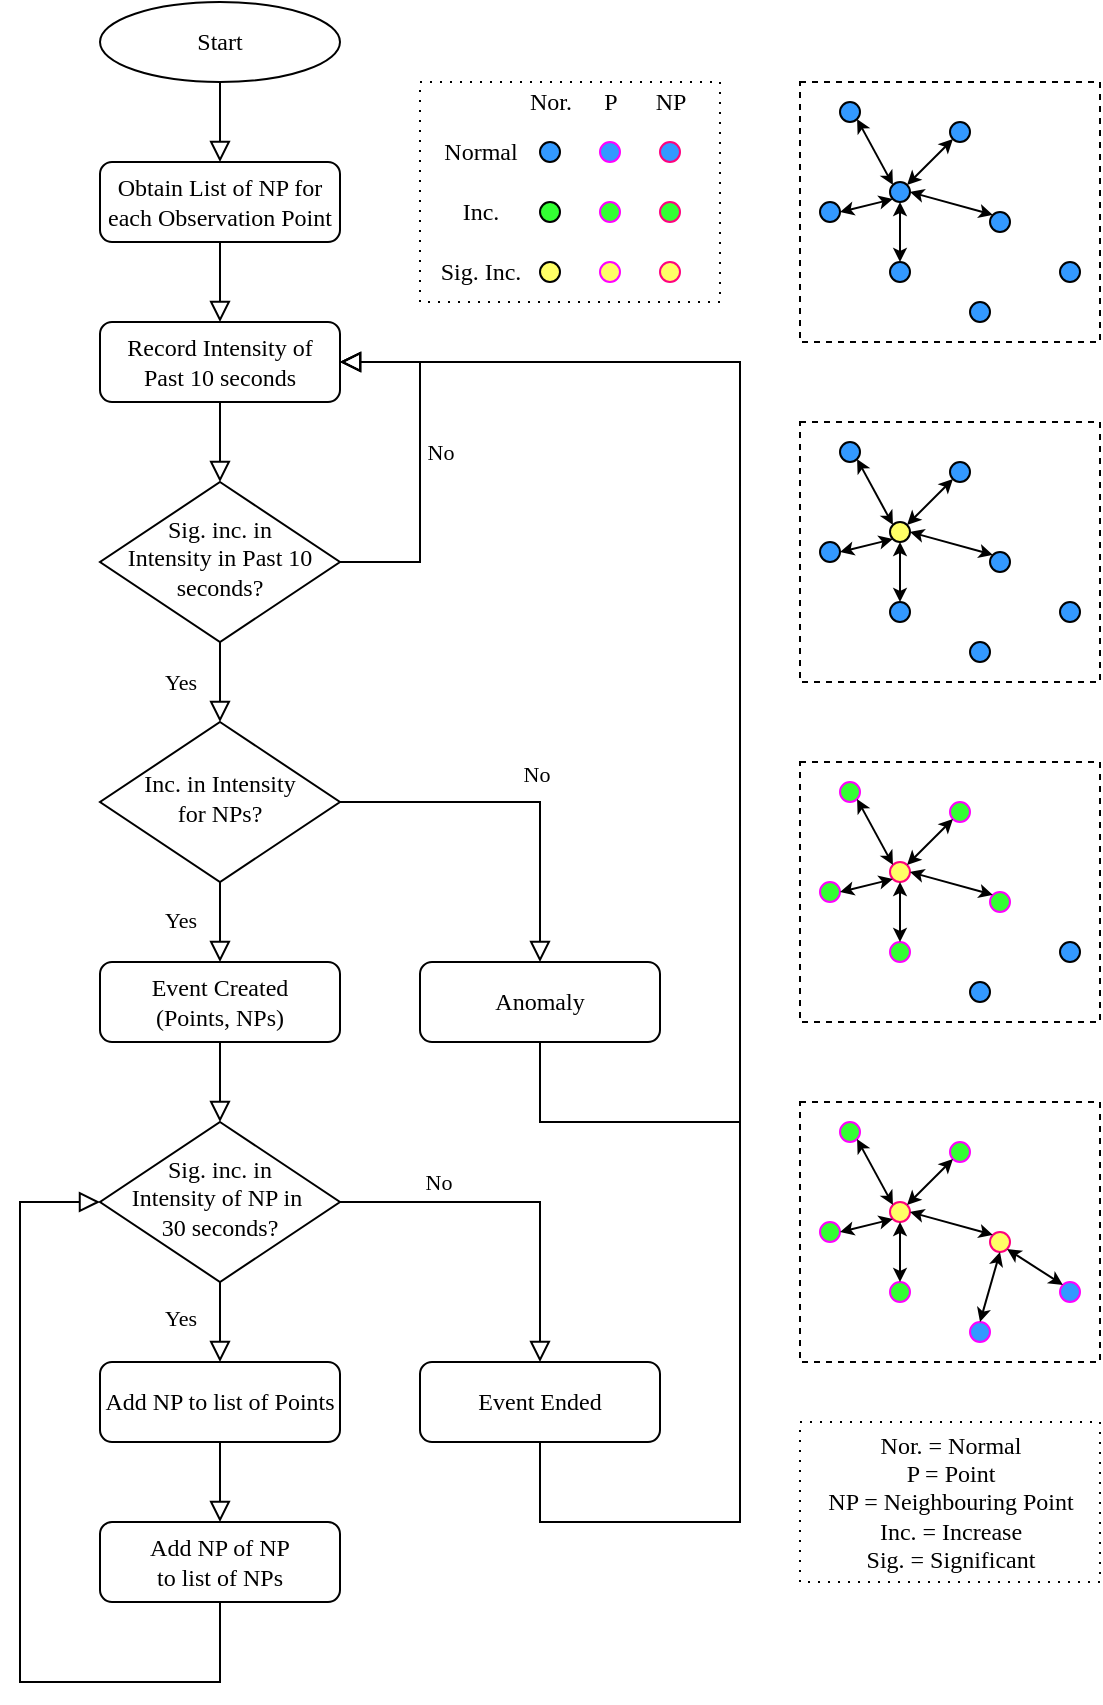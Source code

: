 <mxfile version="24.7.17">
  <diagram id="C5RBs43oDa-KdzZeNtuy" name="Page-1">
    <mxGraphModel dx="1528" dy="989" grid="1" gridSize="10" guides="1" tooltips="1" connect="1" arrows="1" fold="1" page="1" pageScale="1" pageWidth="827" pageHeight="1169" math="0" shadow="0">
      <root>
        <mxCell id="WIyWlLk6GJQsqaUBKTNV-0" />
        <mxCell id="WIyWlLk6GJQsqaUBKTNV-1" parent="WIyWlLk6GJQsqaUBKTNV-0" />
        <mxCell id="WIyWlLk6GJQsqaUBKTNV-2" value="" style="rounded=0;html=1;jettySize=auto;orthogonalLoop=1;fontSize=11;endArrow=block;endFill=0;endSize=8;strokeWidth=1;shadow=0;labelBackgroundColor=none;edgeStyle=orthogonalEdgeStyle;fontFamily=STIX;entryX=0.5;entryY=0;entryDx=0;entryDy=0;" parent="WIyWlLk6GJQsqaUBKTNV-1" source="WIyWlLk6GJQsqaUBKTNV-3" target="5LAxU9HoS0U59rmS7WPM-4" edge="1">
          <mxGeometry relative="1" as="geometry" />
        </mxCell>
        <mxCell id="WIyWlLk6GJQsqaUBKTNV-3" value="Obtain List of NP for each Observation Point" style="rounded=1;whiteSpace=wrap;html=1;fontSize=12;glass=0;strokeWidth=1;shadow=0;fontFamily=STIX;" parent="WIyWlLk6GJQsqaUBKTNV-1" vertex="1">
          <mxGeometry x="80" y="120" width="120" height="40" as="geometry" />
        </mxCell>
        <mxCell id="5LAxU9HoS0U59rmS7WPM-3" style="edgeStyle=orthogonalEdgeStyle;rounded=0;orthogonalLoop=1;jettySize=auto;html=1;exitX=1;exitY=0.5;exitDx=0;exitDy=0;entryX=1;entryY=0.5;entryDx=0;entryDy=0;fontFamily=STIX;endSize=8;endArrow=block;endFill=0;" edge="1" parent="WIyWlLk6GJQsqaUBKTNV-1" source="WIyWlLk6GJQsqaUBKTNV-6" target="5LAxU9HoS0U59rmS7WPM-4">
          <mxGeometry relative="1" as="geometry">
            <mxPoint x="320" y="240" as="targetPoint" />
            <Array as="points">
              <mxPoint x="240" y="320" />
              <mxPoint x="240" y="220" />
            </Array>
          </mxGeometry>
        </mxCell>
        <mxCell id="5LAxU9HoS0U59rmS7WPM-5" value="No" style="edgeLabel;html=1;align=center;verticalAlign=middle;resizable=0;points=[];fontFamily=STIX;" vertex="1" connectable="0" parent="5LAxU9HoS0U59rmS7WPM-3">
          <mxGeometry x="0.057" relative="1" as="geometry">
            <mxPoint x="10" as="offset" />
          </mxGeometry>
        </mxCell>
        <mxCell id="5LAxU9HoS0U59rmS7WPM-8" style="edgeStyle=orthogonalEdgeStyle;rounded=0;orthogonalLoop=1;jettySize=auto;html=1;exitX=0.5;exitY=1;exitDx=0;exitDy=0;entryX=0.5;entryY=0;entryDx=0;entryDy=0;fontFamily=STIX;endArrow=block;endFill=0;endSize=8;" edge="1" parent="WIyWlLk6GJQsqaUBKTNV-1" source="WIyWlLk6GJQsqaUBKTNV-6" target="5LAxU9HoS0U59rmS7WPM-7">
          <mxGeometry relative="1" as="geometry" />
        </mxCell>
        <mxCell id="5LAxU9HoS0U59rmS7WPM-12" value="Yes" style="edgeLabel;html=1;align=center;verticalAlign=middle;resizable=0;points=[];fontFamily=STIX;" vertex="1" connectable="0" parent="5LAxU9HoS0U59rmS7WPM-8">
          <mxGeometry x="0.043" y="2" relative="1" as="geometry">
            <mxPoint x="-22" y="-1" as="offset" />
          </mxGeometry>
        </mxCell>
        <mxCell id="WIyWlLk6GJQsqaUBKTNV-6" value="Sig. inc. in&lt;div&gt;Intensity in Past 10 seconds?&lt;/div&gt;" style="rhombus;whiteSpace=wrap;html=1;shadow=0;fontFamily=STIX;fontSize=12;align=center;strokeWidth=1;spacing=6;spacingTop=-4;" parent="WIyWlLk6GJQsqaUBKTNV-1" vertex="1">
          <mxGeometry x="80" y="280" width="120" height="80" as="geometry" />
        </mxCell>
        <mxCell id="5LAxU9HoS0U59rmS7WPM-2" style="edgeStyle=orthogonalEdgeStyle;rounded=0;orthogonalLoop=1;jettySize=auto;html=1;exitX=0.5;exitY=1;exitDx=0;exitDy=0;entryX=0.5;entryY=0;entryDx=0;entryDy=0;endArrow=block;endFill=0;endSize=8;fontFamily=STIX;" edge="1" parent="WIyWlLk6GJQsqaUBKTNV-1" source="5LAxU9HoS0U59rmS7WPM-1" target="WIyWlLk6GJQsqaUBKTNV-3">
          <mxGeometry relative="1" as="geometry" />
        </mxCell>
        <mxCell id="5LAxU9HoS0U59rmS7WPM-1" value="Start" style="ellipse;whiteSpace=wrap;html=1;fontFamily=STIX;" vertex="1" parent="WIyWlLk6GJQsqaUBKTNV-1">
          <mxGeometry x="80" y="40" width="120" height="40" as="geometry" />
        </mxCell>
        <mxCell id="5LAxU9HoS0U59rmS7WPM-6" style="edgeStyle=orthogonalEdgeStyle;rounded=0;orthogonalLoop=1;jettySize=auto;html=1;exitX=0.5;exitY=1;exitDx=0;exitDy=0;entryX=0.5;entryY=0;entryDx=0;entryDy=0;endArrow=block;endFill=0;endSize=8;fontFamily=STIX;" edge="1" parent="WIyWlLk6GJQsqaUBKTNV-1" source="5LAxU9HoS0U59rmS7WPM-4" target="WIyWlLk6GJQsqaUBKTNV-6">
          <mxGeometry relative="1" as="geometry" />
        </mxCell>
        <mxCell id="5LAxU9HoS0U59rmS7WPM-4" value="Record Intensity of&lt;div&gt;Past 10 seconds&lt;/div&gt;" style="rounded=1;whiteSpace=wrap;html=1;fontSize=12;glass=0;strokeWidth=1;shadow=0;fontFamily=STIX;" vertex="1" parent="WIyWlLk6GJQsqaUBKTNV-1">
          <mxGeometry x="80" y="200" width="120" height="40" as="geometry" />
        </mxCell>
        <mxCell id="5LAxU9HoS0U59rmS7WPM-9" style="edgeStyle=orthogonalEdgeStyle;rounded=0;orthogonalLoop=1;jettySize=auto;html=1;exitX=1;exitY=0.5;exitDx=0;exitDy=0;entryX=0.5;entryY=0;entryDx=0;entryDy=0;fontFamily=STIX;endArrow=block;endFill=0;endSize=8;" edge="1" parent="WIyWlLk6GJQsqaUBKTNV-1" source="5LAxU9HoS0U59rmS7WPM-7" target="5LAxU9HoS0U59rmS7WPM-24">
          <mxGeometry relative="1" as="geometry">
            <mxPoint x="290" y="410" as="targetPoint" />
          </mxGeometry>
        </mxCell>
        <mxCell id="5LAxU9HoS0U59rmS7WPM-14" value="No" style="edgeLabel;html=1;align=center;verticalAlign=middle;resizable=0;points=[];fontFamily=STIX;" vertex="1" connectable="0" parent="5LAxU9HoS0U59rmS7WPM-9">
          <mxGeometry x="-0.108" y="2" relative="1" as="geometry">
            <mxPoint x="17" y="-12" as="offset" />
          </mxGeometry>
        </mxCell>
        <mxCell id="5LAxU9HoS0U59rmS7WPM-10" style="edgeStyle=orthogonalEdgeStyle;rounded=0;orthogonalLoop=1;jettySize=auto;html=1;exitX=0.5;exitY=1;exitDx=0;exitDy=0;entryX=0.5;entryY=0;entryDx=0;entryDy=0;fontFamily=STIX;endArrow=block;endFill=0;endSize=8;" edge="1" parent="WIyWlLk6GJQsqaUBKTNV-1" source="5LAxU9HoS0U59rmS7WPM-7" target="5LAxU9HoS0U59rmS7WPM-11">
          <mxGeometry relative="1" as="geometry">
            <mxPoint x="139.857" y="530" as="targetPoint" />
          </mxGeometry>
        </mxCell>
        <mxCell id="5LAxU9HoS0U59rmS7WPM-13" value="Yes" style="edgeLabel;html=1;align=center;verticalAlign=middle;resizable=0;points=[];fontFamily=STIX;" vertex="1" connectable="0" parent="5LAxU9HoS0U59rmS7WPM-10">
          <mxGeometry x="-0.074" y="-1" relative="1" as="geometry">
            <mxPoint x="-19" as="offset" />
          </mxGeometry>
        </mxCell>
        <mxCell id="5LAxU9HoS0U59rmS7WPM-7" value="Inc. in Intensity&lt;div&gt;for NPs?&lt;/div&gt;" style="rhombus;whiteSpace=wrap;html=1;shadow=0;fontFamily=STIX;fontSize=12;align=center;strokeWidth=1;spacing=6;spacingTop=-4;" vertex="1" parent="WIyWlLk6GJQsqaUBKTNV-1">
          <mxGeometry x="80" y="400" width="120" height="80" as="geometry" />
        </mxCell>
        <mxCell id="5LAxU9HoS0U59rmS7WPM-19" style="edgeStyle=orthogonalEdgeStyle;rounded=0;orthogonalLoop=1;jettySize=auto;html=1;exitX=0.5;exitY=1;exitDx=0;exitDy=0;entryX=0.5;entryY=0;entryDx=0;entryDy=0;fontFamily=STIX;endArrow=block;endFill=0;endSize=8;" edge="1" parent="WIyWlLk6GJQsqaUBKTNV-1" source="5LAxU9HoS0U59rmS7WPM-11" target="5LAxU9HoS0U59rmS7WPM-16">
          <mxGeometry relative="1" as="geometry" />
        </mxCell>
        <mxCell id="5LAxU9HoS0U59rmS7WPM-11" value="Event Created&lt;div&gt;(Points, NPs)&lt;/div&gt;" style="rounded=1;whiteSpace=wrap;html=1;fontSize=12;glass=0;strokeWidth=1;shadow=0;fontFamily=STIX;" vertex="1" parent="WIyWlLk6GJQsqaUBKTNV-1">
          <mxGeometry x="80" y="520" width="120" height="40" as="geometry" />
        </mxCell>
        <mxCell id="5LAxU9HoS0U59rmS7WPM-21" style="edgeStyle=orthogonalEdgeStyle;rounded=0;orthogonalLoop=1;jettySize=auto;html=1;exitX=0.5;exitY=1;exitDx=0;exitDy=0;entryX=0.5;entryY=0;entryDx=0;entryDy=0;fontFamily=STIX;endArrow=block;endFill=0;endSize=8;" edge="1" parent="WIyWlLk6GJQsqaUBKTNV-1" source="5LAxU9HoS0U59rmS7WPM-15" target="5LAxU9HoS0U59rmS7WPM-18">
          <mxGeometry relative="1" as="geometry" />
        </mxCell>
        <mxCell id="5LAxU9HoS0U59rmS7WPM-15" value="Add NP to list of Points" style="rounded=1;whiteSpace=wrap;html=1;fontSize=12;glass=0;strokeWidth=1;shadow=0;fontFamily=STIX;" vertex="1" parent="WIyWlLk6GJQsqaUBKTNV-1">
          <mxGeometry x="80" y="720" width="120" height="40" as="geometry" />
        </mxCell>
        <mxCell id="5LAxU9HoS0U59rmS7WPM-17" style="edgeStyle=orthogonalEdgeStyle;rounded=0;orthogonalLoop=1;jettySize=auto;html=1;exitX=1;exitY=0.5;exitDx=0;exitDy=0;entryX=0.5;entryY=0;entryDx=0;entryDy=0;fontFamily=STIX;endArrow=block;endFill=0;endSize=8;" edge="1" parent="WIyWlLk6GJQsqaUBKTNV-1" source="5LAxU9HoS0U59rmS7WPM-16" target="5LAxU9HoS0U59rmS7WPM-23">
          <mxGeometry relative="1" as="geometry">
            <mxPoint x="280" y="560" as="targetPoint" />
          </mxGeometry>
        </mxCell>
        <mxCell id="5LAxU9HoS0U59rmS7WPM-26" value="No" style="edgeLabel;html=1;align=center;verticalAlign=middle;resizable=0;points=[];fontFamily=STIX;" vertex="1" connectable="0" parent="5LAxU9HoS0U59rmS7WPM-17">
          <mxGeometry x="-0.456" y="-1" relative="1" as="geometry">
            <mxPoint y="-11" as="offset" />
          </mxGeometry>
        </mxCell>
        <mxCell id="5LAxU9HoS0U59rmS7WPM-20" style="edgeStyle=orthogonalEdgeStyle;rounded=0;orthogonalLoop=1;jettySize=auto;html=1;exitX=0.5;exitY=1;exitDx=0;exitDy=0;entryX=0.5;entryY=0;entryDx=0;entryDy=0;fontFamily=STIX;endArrow=block;endFill=0;endSize=8;" edge="1" parent="WIyWlLk6GJQsqaUBKTNV-1" source="5LAxU9HoS0U59rmS7WPM-16" target="5LAxU9HoS0U59rmS7WPM-15">
          <mxGeometry relative="1" as="geometry" />
        </mxCell>
        <mxCell id="5LAxU9HoS0U59rmS7WPM-25" value="Yes" style="edgeLabel;html=1;align=center;verticalAlign=middle;resizable=0;points=[];fontFamily=STIX;" vertex="1" connectable="0" parent="5LAxU9HoS0U59rmS7WPM-20">
          <mxGeometry x="-0.1" y="-1" relative="1" as="geometry">
            <mxPoint x="-19" as="offset" />
          </mxGeometry>
        </mxCell>
        <mxCell id="5LAxU9HoS0U59rmS7WPM-16" value="Sig. inc. in&lt;div&gt;Intensity of NP in&amp;nbsp;&lt;/div&gt;&lt;div&gt;30 seconds?&lt;/div&gt;" style="rhombus;whiteSpace=wrap;html=1;shadow=0;fontFamily=STIX;fontSize=12;align=center;strokeWidth=1;spacing=6;spacingTop=-4;" vertex="1" parent="WIyWlLk6GJQsqaUBKTNV-1">
          <mxGeometry x="80" y="600" width="120" height="80" as="geometry" />
        </mxCell>
        <mxCell id="5LAxU9HoS0U59rmS7WPM-22" style="edgeStyle=orthogonalEdgeStyle;rounded=0;orthogonalLoop=1;jettySize=auto;html=1;exitX=0.5;exitY=1;exitDx=0;exitDy=0;entryX=0;entryY=0.5;entryDx=0;entryDy=0;fontFamily=STIX;endArrow=block;endFill=0;endSize=8;" edge="1" parent="WIyWlLk6GJQsqaUBKTNV-1" source="5LAxU9HoS0U59rmS7WPM-18" target="5LAxU9HoS0U59rmS7WPM-16">
          <mxGeometry relative="1" as="geometry">
            <Array as="points">
              <mxPoint x="140" y="880" />
              <mxPoint x="40" y="880" />
              <mxPoint x="40" y="640" />
            </Array>
          </mxGeometry>
        </mxCell>
        <mxCell id="5LAxU9HoS0U59rmS7WPM-18" value="Add NP of NP&lt;div&gt;to list of NPs&lt;/div&gt;" style="rounded=1;whiteSpace=wrap;html=1;fontSize=12;glass=0;strokeWidth=1;shadow=0;fontFamily=STIX;" vertex="1" parent="WIyWlLk6GJQsqaUBKTNV-1">
          <mxGeometry x="80" y="800" width="120" height="40" as="geometry" />
        </mxCell>
        <mxCell id="5LAxU9HoS0U59rmS7WPM-27" style="edgeStyle=orthogonalEdgeStyle;rounded=0;orthogonalLoop=1;jettySize=auto;html=1;exitX=0.5;exitY=1;exitDx=0;exitDy=0;entryX=1;entryY=0.5;entryDx=0;entryDy=0;fontFamily=STIX;endArrow=block;endFill=0;endSize=8;" edge="1" parent="WIyWlLk6GJQsqaUBKTNV-1" source="5LAxU9HoS0U59rmS7WPM-23" target="5LAxU9HoS0U59rmS7WPM-4">
          <mxGeometry relative="1" as="geometry">
            <Array as="points">
              <mxPoint x="300" y="800" />
              <mxPoint x="400" y="800" />
              <mxPoint x="400" y="220" />
            </Array>
          </mxGeometry>
        </mxCell>
        <mxCell id="5LAxU9HoS0U59rmS7WPM-23" value="Event Ended" style="rounded=1;whiteSpace=wrap;html=1;fontSize=12;glass=0;strokeWidth=1;shadow=0;fontFamily=STIX;" vertex="1" parent="WIyWlLk6GJQsqaUBKTNV-1">
          <mxGeometry x="240" y="720" width="120" height="40" as="geometry" />
        </mxCell>
        <mxCell id="5LAxU9HoS0U59rmS7WPM-28" style="edgeStyle=orthogonalEdgeStyle;rounded=0;orthogonalLoop=1;jettySize=auto;html=1;exitX=0.5;exitY=1;exitDx=0;exitDy=0;entryX=1;entryY=0.5;entryDx=0;entryDy=0;fontFamily=STIX;endArrow=block;endFill=0;endSize=8;" edge="1" parent="WIyWlLk6GJQsqaUBKTNV-1" source="5LAxU9HoS0U59rmS7WPM-24" target="5LAxU9HoS0U59rmS7WPM-4">
          <mxGeometry relative="1" as="geometry">
            <Array as="points">
              <mxPoint x="300" y="600" />
              <mxPoint x="400" y="600" />
              <mxPoint x="400" y="220" />
            </Array>
          </mxGeometry>
        </mxCell>
        <mxCell id="5LAxU9HoS0U59rmS7WPM-24" value="Anomaly" style="rounded=1;whiteSpace=wrap;html=1;fontSize=12;glass=0;strokeWidth=1;shadow=0;fontFamily=STIX;" vertex="1" parent="WIyWlLk6GJQsqaUBKTNV-1">
          <mxGeometry x="240" y="520" width="120" height="40" as="geometry" />
        </mxCell>
        <mxCell id="5LAxU9HoS0U59rmS7WPM-31" value="" style="ellipse;whiteSpace=wrap;html=1;aspect=fixed;fillColor=#3399FF;" vertex="1" parent="WIyWlLk6GJQsqaUBKTNV-1">
          <mxGeometry x="475" y="130" width="10" height="10" as="geometry" />
        </mxCell>
        <mxCell id="5LAxU9HoS0U59rmS7WPM-32" value="" style="ellipse;whiteSpace=wrap;html=1;aspect=fixed;fillColor=#3399FF;" vertex="1" parent="WIyWlLk6GJQsqaUBKTNV-1">
          <mxGeometry x="525" y="145" width="10" height="10" as="geometry" />
        </mxCell>
        <mxCell id="5LAxU9HoS0U59rmS7WPM-33" value="" style="ellipse;whiteSpace=wrap;html=1;aspect=fixed;fillColor=#3399FF;" vertex="1" parent="WIyWlLk6GJQsqaUBKTNV-1">
          <mxGeometry x="560" y="170" width="10" height="10" as="geometry" />
        </mxCell>
        <mxCell id="5LAxU9HoS0U59rmS7WPM-34" value="" style="ellipse;whiteSpace=wrap;html=1;aspect=fixed;fillColor=#3399FF;" vertex="1" parent="WIyWlLk6GJQsqaUBKTNV-1">
          <mxGeometry x="515" y="190" width="10" height="10" as="geometry" />
        </mxCell>
        <mxCell id="5LAxU9HoS0U59rmS7WPM-35" value="" style="ellipse;whiteSpace=wrap;html=1;aspect=fixed;fillColor=#3399FF;" vertex="1" parent="WIyWlLk6GJQsqaUBKTNV-1">
          <mxGeometry x="450" y="90" width="10" height="10" as="geometry" />
        </mxCell>
        <mxCell id="5LAxU9HoS0U59rmS7WPM-36" value="" style="ellipse;whiteSpace=wrap;html=1;aspect=fixed;fillColor=#3399FF;" vertex="1" parent="WIyWlLk6GJQsqaUBKTNV-1">
          <mxGeometry x="505" y="100" width="10" height="10" as="geometry" />
        </mxCell>
        <mxCell id="5LAxU9HoS0U59rmS7WPM-37" value="" style="ellipse;whiteSpace=wrap;html=1;aspect=fixed;fillColor=#3399FF;" vertex="1" parent="WIyWlLk6GJQsqaUBKTNV-1">
          <mxGeometry x="440" y="140" width="10" height="10" as="geometry" />
        </mxCell>
        <mxCell id="5LAxU9HoS0U59rmS7WPM-38" value="" style="ellipse;whiteSpace=wrap;html=1;aspect=fixed;fillColor=#3399FF;" vertex="1" parent="WIyWlLk6GJQsqaUBKTNV-1">
          <mxGeometry x="475" y="170" width="10" height="10" as="geometry" />
        </mxCell>
        <mxCell id="5LAxU9HoS0U59rmS7WPM-41" value="" style="endArrow=classic;startArrow=classic;html=1;rounded=0;entryX=0;entryY=1;entryDx=0;entryDy=0;exitX=1;exitY=0;exitDx=0;exitDy=0;endSize=4;startSize=4;" edge="1" parent="WIyWlLk6GJQsqaUBKTNV-1" source="5LAxU9HoS0U59rmS7WPM-31" target="5LAxU9HoS0U59rmS7WPM-36">
          <mxGeometry width="50" height="50" relative="1" as="geometry">
            <mxPoint x="260" y="360" as="sourcePoint" />
            <mxPoint x="310" y="310" as="targetPoint" />
          </mxGeometry>
        </mxCell>
        <mxCell id="5LAxU9HoS0U59rmS7WPM-42" value="" style="endArrow=classic;startArrow=classic;html=1;rounded=0;entryX=0;entryY=0;entryDx=0;entryDy=0;exitX=1;exitY=0.5;exitDx=0;exitDy=0;endSize=4;startSize=4;" edge="1" parent="WIyWlLk6GJQsqaUBKTNV-1" source="5LAxU9HoS0U59rmS7WPM-31" target="5LAxU9HoS0U59rmS7WPM-32">
          <mxGeometry width="50" height="50" relative="1" as="geometry">
            <mxPoint x="494" y="141" as="sourcePoint" />
            <mxPoint x="516" y="119" as="targetPoint" />
          </mxGeometry>
        </mxCell>
        <mxCell id="5LAxU9HoS0U59rmS7WPM-43" value="" style="endArrow=classic;startArrow=classic;html=1;rounded=0;entryX=0.5;entryY=0;entryDx=0;entryDy=0;exitX=0.5;exitY=1;exitDx=0;exitDy=0;endSize=4;startSize=4;" edge="1" parent="WIyWlLk6GJQsqaUBKTNV-1" source="5LAxU9HoS0U59rmS7WPM-31" target="5LAxU9HoS0U59rmS7WPM-38">
          <mxGeometry width="50" height="50" relative="1" as="geometry">
            <mxPoint x="495" y="145" as="sourcePoint" />
            <mxPoint x="536" y="156" as="targetPoint" />
          </mxGeometry>
        </mxCell>
        <mxCell id="5LAxU9HoS0U59rmS7WPM-44" value="" style="endArrow=classic;startArrow=classic;html=1;rounded=0;entryX=1;entryY=0.5;entryDx=0;entryDy=0;exitX=0;exitY=1;exitDx=0;exitDy=0;endSize=4;startSize=4;" edge="1" parent="WIyWlLk6GJQsqaUBKTNV-1" source="5LAxU9HoS0U59rmS7WPM-31" target="5LAxU9HoS0U59rmS7WPM-37">
          <mxGeometry width="50" height="50" relative="1" as="geometry">
            <mxPoint x="490" y="150" as="sourcePoint" />
            <mxPoint x="490" y="180" as="targetPoint" />
          </mxGeometry>
        </mxCell>
        <mxCell id="5LAxU9HoS0U59rmS7WPM-45" value="" style="endArrow=classic;startArrow=classic;html=1;rounded=0;entryX=0;entryY=0;entryDx=0;entryDy=0;exitX=1;exitY=1;exitDx=0;exitDy=0;endSize=4;startSize=4;" edge="1" parent="WIyWlLk6GJQsqaUBKTNV-1" source="5LAxU9HoS0U59rmS7WPM-35" target="5LAxU9HoS0U59rmS7WPM-31">
          <mxGeometry width="50" height="50" relative="1" as="geometry">
            <mxPoint x="475" y="110" as="sourcePoint" />
            <mxPoint x="449" y="116" as="targetPoint" />
          </mxGeometry>
        </mxCell>
        <mxCell id="5LAxU9HoS0U59rmS7WPM-60" value="" style="ellipse;whiteSpace=wrap;html=1;aspect=fixed;fillColor=#FFFF66;" vertex="1" parent="WIyWlLk6GJQsqaUBKTNV-1">
          <mxGeometry x="475" y="300" width="10" height="10" as="geometry" />
        </mxCell>
        <mxCell id="5LAxU9HoS0U59rmS7WPM-61" value="" style="ellipse;whiteSpace=wrap;html=1;aspect=fixed;fillColor=#3399FF;" vertex="1" parent="WIyWlLk6GJQsqaUBKTNV-1">
          <mxGeometry x="525" y="315" width="10" height="10" as="geometry" />
        </mxCell>
        <mxCell id="5LAxU9HoS0U59rmS7WPM-62" value="" style="ellipse;whiteSpace=wrap;html=1;aspect=fixed;fillColor=#3399FF;" vertex="1" parent="WIyWlLk6GJQsqaUBKTNV-1">
          <mxGeometry x="560" y="340" width="10" height="10" as="geometry" />
        </mxCell>
        <mxCell id="5LAxU9HoS0U59rmS7WPM-63" value="" style="ellipse;whiteSpace=wrap;html=1;aspect=fixed;fillColor=#3399FF;" vertex="1" parent="WIyWlLk6GJQsqaUBKTNV-1">
          <mxGeometry x="515" y="360" width="10" height="10" as="geometry" />
        </mxCell>
        <mxCell id="5LAxU9HoS0U59rmS7WPM-64" value="" style="ellipse;whiteSpace=wrap;html=1;aspect=fixed;fillColor=#3399FF;" vertex="1" parent="WIyWlLk6GJQsqaUBKTNV-1">
          <mxGeometry x="450" y="260" width="10" height="10" as="geometry" />
        </mxCell>
        <mxCell id="5LAxU9HoS0U59rmS7WPM-65" value="" style="ellipse;whiteSpace=wrap;html=1;aspect=fixed;fillColor=#3399FF;" vertex="1" parent="WIyWlLk6GJQsqaUBKTNV-1">
          <mxGeometry x="505" y="270" width="10" height="10" as="geometry" />
        </mxCell>
        <mxCell id="5LAxU9HoS0U59rmS7WPM-66" value="" style="ellipse;whiteSpace=wrap;html=1;aspect=fixed;fillColor=#3399FF;" vertex="1" parent="WIyWlLk6GJQsqaUBKTNV-1">
          <mxGeometry x="440" y="310" width="10" height="10" as="geometry" />
        </mxCell>
        <mxCell id="5LAxU9HoS0U59rmS7WPM-67" value="" style="ellipse;whiteSpace=wrap;html=1;aspect=fixed;fillColor=#3399FF;" vertex="1" parent="WIyWlLk6GJQsqaUBKTNV-1">
          <mxGeometry x="475" y="340" width="10" height="10" as="geometry" />
        </mxCell>
        <mxCell id="5LAxU9HoS0U59rmS7WPM-68" value="" style="endArrow=classic;startArrow=classic;html=1;rounded=0;entryX=0;entryY=1;entryDx=0;entryDy=0;exitX=1;exitY=0;exitDx=0;exitDy=0;endSize=4;startSize=4;" edge="1" parent="WIyWlLk6GJQsqaUBKTNV-1" source="5LAxU9HoS0U59rmS7WPM-60" target="5LAxU9HoS0U59rmS7WPM-65">
          <mxGeometry width="50" height="50" relative="1" as="geometry">
            <mxPoint x="260" y="530" as="sourcePoint" />
            <mxPoint x="310" y="480" as="targetPoint" />
          </mxGeometry>
        </mxCell>
        <mxCell id="5LAxU9HoS0U59rmS7WPM-69" value="" style="endArrow=classic;startArrow=classic;html=1;rounded=0;entryX=0;entryY=0;entryDx=0;entryDy=0;exitX=1;exitY=0.5;exitDx=0;exitDy=0;endSize=4;startSize=4;" edge="1" parent="WIyWlLk6GJQsqaUBKTNV-1" source="5LAxU9HoS0U59rmS7WPM-60" target="5LAxU9HoS0U59rmS7WPM-61">
          <mxGeometry width="50" height="50" relative="1" as="geometry">
            <mxPoint x="494" y="311" as="sourcePoint" />
            <mxPoint x="516" y="289" as="targetPoint" />
          </mxGeometry>
        </mxCell>
        <mxCell id="5LAxU9HoS0U59rmS7WPM-70" value="" style="endArrow=classic;startArrow=classic;html=1;rounded=0;entryX=0.5;entryY=0;entryDx=0;entryDy=0;exitX=0.5;exitY=1;exitDx=0;exitDy=0;endSize=4;startSize=4;" edge="1" parent="WIyWlLk6GJQsqaUBKTNV-1" source="5LAxU9HoS0U59rmS7WPM-60" target="5LAxU9HoS0U59rmS7WPM-67">
          <mxGeometry width="50" height="50" relative="1" as="geometry">
            <mxPoint x="495" y="315" as="sourcePoint" />
            <mxPoint x="536" y="326" as="targetPoint" />
          </mxGeometry>
        </mxCell>
        <mxCell id="5LAxU9HoS0U59rmS7WPM-71" value="" style="endArrow=classic;startArrow=classic;html=1;rounded=0;entryX=1;entryY=0.5;entryDx=0;entryDy=0;exitX=0;exitY=1;exitDx=0;exitDy=0;endSize=4;startSize=4;" edge="1" parent="WIyWlLk6GJQsqaUBKTNV-1" source="5LAxU9HoS0U59rmS7WPM-60" target="5LAxU9HoS0U59rmS7WPM-66">
          <mxGeometry width="50" height="50" relative="1" as="geometry">
            <mxPoint x="490" y="320" as="sourcePoint" />
            <mxPoint x="490" y="350" as="targetPoint" />
          </mxGeometry>
        </mxCell>
        <mxCell id="5LAxU9HoS0U59rmS7WPM-72" value="" style="endArrow=classic;startArrow=classic;html=1;rounded=0;entryX=0;entryY=0;entryDx=0;entryDy=0;exitX=1;exitY=1;exitDx=0;exitDy=0;endSize=4;startSize=4;" edge="1" parent="WIyWlLk6GJQsqaUBKTNV-1" source="5LAxU9HoS0U59rmS7WPM-64" target="5LAxU9HoS0U59rmS7WPM-60">
          <mxGeometry width="50" height="50" relative="1" as="geometry">
            <mxPoint x="475" y="280" as="sourcePoint" />
            <mxPoint x="449" y="286" as="targetPoint" />
          </mxGeometry>
        </mxCell>
        <mxCell id="5LAxU9HoS0U59rmS7WPM-73" value="" style="ellipse;whiteSpace=wrap;html=1;aspect=fixed;fillColor=#FFFF66;strokeColor=#FF0080;" vertex="1" parent="WIyWlLk6GJQsqaUBKTNV-1">
          <mxGeometry x="475" y="470" width="10" height="10" as="geometry" />
        </mxCell>
        <mxCell id="5LAxU9HoS0U59rmS7WPM-74" value="" style="ellipse;whiteSpace=wrap;html=1;aspect=fixed;fillColor=#33FF33;strokeColor=#FF00FF;" vertex="1" parent="WIyWlLk6GJQsqaUBKTNV-1">
          <mxGeometry x="525" y="485" width="10" height="10" as="geometry" />
        </mxCell>
        <mxCell id="5LAxU9HoS0U59rmS7WPM-75" value="" style="ellipse;whiteSpace=wrap;html=1;aspect=fixed;fillColor=#3399FF;" vertex="1" parent="WIyWlLk6GJQsqaUBKTNV-1">
          <mxGeometry x="560" y="510" width="10" height="10" as="geometry" />
        </mxCell>
        <mxCell id="5LAxU9HoS0U59rmS7WPM-76" value="" style="ellipse;whiteSpace=wrap;html=1;aspect=fixed;fillColor=#3399FF;" vertex="1" parent="WIyWlLk6GJQsqaUBKTNV-1">
          <mxGeometry x="515" y="530" width="10" height="10" as="geometry" />
        </mxCell>
        <mxCell id="5LAxU9HoS0U59rmS7WPM-77" value="" style="ellipse;whiteSpace=wrap;html=1;aspect=fixed;fillColor=#33FF33;strokeColor=#FF00FF;" vertex="1" parent="WIyWlLk6GJQsqaUBKTNV-1">
          <mxGeometry x="450" y="430" width="10" height="10" as="geometry" />
        </mxCell>
        <mxCell id="5LAxU9HoS0U59rmS7WPM-78" value="" style="ellipse;whiteSpace=wrap;html=1;aspect=fixed;fillColor=#33FF33;strokeColor=#FF00FF;" vertex="1" parent="WIyWlLk6GJQsqaUBKTNV-1">
          <mxGeometry x="505" y="440" width="10" height="10" as="geometry" />
        </mxCell>
        <mxCell id="5LAxU9HoS0U59rmS7WPM-79" value="" style="ellipse;whiteSpace=wrap;html=1;aspect=fixed;fillColor=#33FF33;strokeColor=#FF00FF;" vertex="1" parent="WIyWlLk6GJQsqaUBKTNV-1">
          <mxGeometry x="440" y="480" width="10" height="10" as="geometry" />
        </mxCell>
        <mxCell id="5LAxU9HoS0U59rmS7WPM-80" value="" style="ellipse;whiteSpace=wrap;html=1;aspect=fixed;fillColor=#33FF33;strokeColor=#FF00FF;" vertex="1" parent="WIyWlLk6GJQsqaUBKTNV-1">
          <mxGeometry x="475" y="510" width="10" height="10" as="geometry" />
        </mxCell>
        <mxCell id="5LAxU9HoS0U59rmS7WPM-81" value="" style="endArrow=classic;startArrow=classic;html=1;rounded=0;entryX=0;entryY=1;entryDx=0;entryDy=0;exitX=1;exitY=0;exitDx=0;exitDy=0;endSize=4;startSize=4;" edge="1" parent="WIyWlLk6GJQsqaUBKTNV-1" source="5LAxU9HoS0U59rmS7WPM-73" target="5LAxU9HoS0U59rmS7WPM-78">
          <mxGeometry width="50" height="50" relative="1" as="geometry">
            <mxPoint x="260" y="700" as="sourcePoint" />
            <mxPoint x="310" y="650" as="targetPoint" />
          </mxGeometry>
        </mxCell>
        <mxCell id="5LAxU9HoS0U59rmS7WPM-82" value="" style="endArrow=classic;startArrow=classic;html=1;rounded=0;entryX=0;entryY=0;entryDx=0;entryDy=0;exitX=1;exitY=0.5;exitDx=0;exitDy=0;endSize=4;startSize=4;" edge="1" parent="WIyWlLk6GJQsqaUBKTNV-1" source="5LAxU9HoS0U59rmS7WPM-73" target="5LAxU9HoS0U59rmS7WPM-74">
          <mxGeometry width="50" height="50" relative="1" as="geometry">
            <mxPoint x="494" y="481" as="sourcePoint" />
            <mxPoint x="516" y="459" as="targetPoint" />
          </mxGeometry>
        </mxCell>
        <mxCell id="5LAxU9HoS0U59rmS7WPM-83" value="" style="endArrow=classic;startArrow=classic;html=1;rounded=0;entryX=0.5;entryY=0;entryDx=0;entryDy=0;exitX=0.5;exitY=1;exitDx=0;exitDy=0;endSize=4;startSize=4;" edge="1" parent="WIyWlLk6GJQsqaUBKTNV-1" source="5LAxU9HoS0U59rmS7WPM-73" target="5LAxU9HoS0U59rmS7WPM-80">
          <mxGeometry width="50" height="50" relative="1" as="geometry">
            <mxPoint x="495" y="485" as="sourcePoint" />
            <mxPoint x="536" y="496" as="targetPoint" />
          </mxGeometry>
        </mxCell>
        <mxCell id="5LAxU9HoS0U59rmS7WPM-84" value="" style="endArrow=classic;startArrow=classic;html=1;rounded=0;entryX=1;entryY=0.5;entryDx=0;entryDy=0;exitX=0;exitY=1;exitDx=0;exitDy=0;endSize=4;startSize=4;" edge="1" parent="WIyWlLk6GJQsqaUBKTNV-1" source="5LAxU9HoS0U59rmS7WPM-73" target="5LAxU9HoS0U59rmS7WPM-79">
          <mxGeometry width="50" height="50" relative="1" as="geometry">
            <mxPoint x="490" y="490" as="sourcePoint" />
            <mxPoint x="490" y="520" as="targetPoint" />
          </mxGeometry>
        </mxCell>
        <mxCell id="5LAxU9HoS0U59rmS7WPM-85" value="" style="endArrow=classic;startArrow=classic;html=1;rounded=0;entryX=0;entryY=0;entryDx=0;entryDy=0;exitX=1;exitY=1;exitDx=0;exitDy=0;endSize=4;startSize=4;" edge="1" parent="WIyWlLk6GJQsqaUBKTNV-1" source="5LAxU9HoS0U59rmS7WPM-77" target="5LAxU9HoS0U59rmS7WPM-73">
          <mxGeometry width="50" height="50" relative="1" as="geometry">
            <mxPoint x="475" y="450" as="sourcePoint" />
            <mxPoint x="449" y="456" as="targetPoint" />
          </mxGeometry>
        </mxCell>
        <mxCell id="5LAxU9HoS0U59rmS7WPM-99" value="" style="ellipse;whiteSpace=wrap;html=1;aspect=fixed;fillColor=#FFFF66;strokeColor=#FF0080;" vertex="1" parent="WIyWlLk6GJQsqaUBKTNV-1">
          <mxGeometry x="475" y="640" width="10" height="10" as="geometry" />
        </mxCell>
        <mxCell id="5LAxU9HoS0U59rmS7WPM-100" value="" style="ellipse;whiteSpace=wrap;html=1;aspect=fixed;fillColor=#FFFF66;strokeColor=#FF0080;" vertex="1" parent="WIyWlLk6GJQsqaUBKTNV-1">
          <mxGeometry x="525" y="655" width="10" height="10" as="geometry" />
        </mxCell>
        <mxCell id="5LAxU9HoS0U59rmS7WPM-101" value="" style="ellipse;whiteSpace=wrap;html=1;aspect=fixed;fillColor=#3399FF;strokeColor=#FF00FF;" vertex="1" parent="WIyWlLk6GJQsqaUBKTNV-1">
          <mxGeometry x="560" y="680" width="10" height="10" as="geometry" />
        </mxCell>
        <mxCell id="5LAxU9HoS0U59rmS7WPM-102" value="" style="ellipse;whiteSpace=wrap;html=1;aspect=fixed;fillColor=#3399FF;strokeColor=#FF00FF;" vertex="1" parent="WIyWlLk6GJQsqaUBKTNV-1">
          <mxGeometry x="515" y="700" width="10" height="10" as="geometry" />
        </mxCell>
        <mxCell id="5LAxU9HoS0U59rmS7WPM-103" value="" style="ellipse;whiteSpace=wrap;html=1;aspect=fixed;fillColor=#33FF33;strokeColor=#FF00FF;" vertex="1" parent="WIyWlLk6GJQsqaUBKTNV-1">
          <mxGeometry x="450" y="600" width="10" height="10" as="geometry" />
        </mxCell>
        <mxCell id="5LAxU9HoS0U59rmS7WPM-104" value="" style="ellipse;whiteSpace=wrap;html=1;aspect=fixed;fillColor=#33FF33;strokeColor=#FF00FF;" vertex="1" parent="WIyWlLk6GJQsqaUBKTNV-1">
          <mxGeometry x="505" y="610" width="10" height="10" as="geometry" />
        </mxCell>
        <mxCell id="5LAxU9HoS0U59rmS7WPM-105" value="" style="ellipse;whiteSpace=wrap;html=1;aspect=fixed;fillColor=#33FF33;strokeColor=#FF00FF;" vertex="1" parent="WIyWlLk6GJQsqaUBKTNV-1">
          <mxGeometry x="440" y="650" width="10" height="10" as="geometry" />
        </mxCell>
        <mxCell id="5LAxU9HoS0U59rmS7WPM-106" value="" style="ellipse;whiteSpace=wrap;html=1;aspect=fixed;fillColor=#33FF33;strokeColor=#FF00FF;" vertex="1" parent="WIyWlLk6GJQsqaUBKTNV-1">
          <mxGeometry x="475" y="680" width="10" height="10" as="geometry" />
        </mxCell>
        <mxCell id="5LAxU9HoS0U59rmS7WPM-107" value="" style="endArrow=classic;startArrow=classic;html=1;rounded=0;entryX=0;entryY=1;entryDx=0;entryDy=0;exitX=1;exitY=0;exitDx=0;exitDy=0;endSize=4;startSize=4;" edge="1" parent="WIyWlLk6GJQsqaUBKTNV-1" source="5LAxU9HoS0U59rmS7WPM-99" target="5LAxU9HoS0U59rmS7WPM-104">
          <mxGeometry width="50" height="50" relative="1" as="geometry">
            <mxPoint x="260" y="870" as="sourcePoint" />
            <mxPoint x="310" y="820" as="targetPoint" />
          </mxGeometry>
        </mxCell>
        <mxCell id="5LAxU9HoS0U59rmS7WPM-108" value="" style="endArrow=classic;startArrow=classic;html=1;rounded=0;entryX=0;entryY=0;entryDx=0;entryDy=0;exitX=1;exitY=0.5;exitDx=0;exitDy=0;endSize=4;startSize=4;" edge="1" parent="WIyWlLk6GJQsqaUBKTNV-1" source="5LAxU9HoS0U59rmS7WPM-99" target="5LAxU9HoS0U59rmS7WPM-100">
          <mxGeometry width="50" height="50" relative="1" as="geometry">
            <mxPoint x="494" y="651" as="sourcePoint" />
            <mxPoint x="516" y="629" as="targetPoint" />
          </mxGeometry>
        </mxCell>
        <mxCell id="5LAxU9HoS0U59rmS7WPM-109" value="" style="endArrow=classic;startArrow=classic;html=1;rounded=0;entryX=0.5;entryY=0;entryDx=0;entryDy=0;exitX=0.5;exitY=1;exitDx=0;exitDy=0;endSize=4;startSize=4;" edge="1" parent="WIyWlLk6GJQsqaUBKTNV-1" source="5LAxU9HoS0U59rmS7WPM-99" target="5LAxU9HoS0U59rmS7WPM-106">
          <mxGeometry width="50" height="50" relative="1" as="geometry">
            <mxPoint x="495" y="655" as="sourcePoint" />
            <mxPoint x="536" y="666" as="targetPoint" />
          </mxGeometry>
        </mxCell>
        <mxCell id="5LAxU9HoS0U59rmS7WPM-110" value="" style="endArrow=classic;startArrow=classic;html=1;rounded=0;entryX=1;entryY=0.5;entryDx=0;entryDy=0;exitX=0;exitY=1;exitDx=0;exitDy=0;endSize=4;startSize=4;" edge="1" parent="WIyWlLk6GJQsqaUBKTNV-1" source="5LAxU9HoS0U59rmS7WPM-99" target="5LAxU9HoS0U59rmS7WPM-105">
          <mxGeometry width="50" height="50" relative="1" as="geometry">
            <mxPoint x="490" y="660" as="sourcePoint" />
            <mxPoint x="490" y="690" as="targetPoint" />
          </mxGeometry>
        </mxCell>
        <mxCell id="5LAxU9HoS0U59rmS7WPM-111" value="" style="endArrow=classic;startArrow=classic;html=1;rounded=0;entryX=0;entryY=0;entryDx=0;entryDy=0;exitX=1;exitY=1;exitDx=0;exitDy=0;endSize=4;startSize=4;" edge="1" parent="WIyWlLk6GJQsqaUBKTNV-1" source="5LAxU9HoS0U59rmS7WPM-103" target="5LAxU9HoS0U59rmS7WPM-99">
          <mxGeometry width="50" height="50" relative="1" as="geometry">
            <mxPoint x="475" y="620" as="sourcePoint" />
            <mxPoint x="449" y="626" as="targetPoint" />
          </mxGeometry>
        </mxCell>
        <mxCell id="5LAxU9HoS0U59rmS7WPM-112" value="" style="endArrow=classic;startArrow=classic;html=1;rounded=0;entryX=0;entryY=0;entryDx=0;entryDy=0;exitX=1;exitY=1;exitDx=0;exitDy=0;endSize=4;startSize=4;" edge="1" parent="WIyWlLk6GJQsqaUBKTNV-1" source="5LAxU9HoS0U59rmS7WPM-100" target="5LAxU9HoS0U59rmS7WPM-101">
          <mxGeometry width="50" height="50" relative="1" as="geometry">
            <mxPoint x="495" y="655" as="sourcePoint" />
            <mxPoint x="536" y="666" as="targetPoint" />
          </mxGeometry>
        </mxCell>
        <mxCell id="5LAxU9HoS0U59rmS7WPM-113" value="" style="endArrow=classic;startArrow=classic;html=1;rounded=0;entryX=0.5;entryY=0;entryDx=0;entryDy=0;exitX=0.5;exitY=1;exitDx=0;exitDy=0;endSize=4;startSize=4;" edge="1" parent="WIyWlLk6GJQsqaUBKTNV-1" source="5LAxU9HoS0U59rmS7WPM-100" target="5LAxU9HoS0U59rmS7WPM-102">
          <mxGeometry width="50" height="50" relative="1" as="geometry">
            <mxPoint x="544" y="674" as="sourcePoint" />
            <mxPoint x="571" y="691" as="targetPoint" />
          </mxGeometry>
        </mxCell>
        <mxCell id="5LAxU9HoS0U59rmS7WPM-114" value="" style="ellipse;whiteSpace=wrap;html=1;aspect=fixed;fillColor=#3399FF;fontFamily=STIX;" vertex="1" parent="WIyWlLk6GJQsqaUBKTNV-1">
          <mxGeometry x="300" y="110" width="10" height="10" as="geometry" />
        </mxCell>
        <mxCell id="5LAxU9HoS0U59rmS7WPM-115" value="" style="ellipse;whiteSpace=wrap;html=1;aspect=fixed;fillColor=#FFFF66;fontFamily=STIX;" vertex="1" parent="WIyWlLk6GJQsqaUBKTNV-1">
          <mxGeometry x="300" y="170" width="10" height="10" as="geometry" />
        </mxCell>
        <mxCell id="5LAxU9HoS0U59rmS7WPM-117" value="" style="ellipse;whiteSpace=wrap;html=1;aspect=fixed;fillColor=#33FF33;strokeColor=#000000;fontFamily=STIX;" vertex="1" parent="WIyWlLk6GJQsqaUBKTNV-1">
          <mxGeometry x="300" y="140" width="10" height="10" as="geometry" />
        </mxCell>
        <mxCell id="5LAxU9HoS0U59rmS7WPM-118" value="" style="ellipse;whiteSpace=wrap;html=1;aspect=fixed;fillColor=#FFFF66;strokeColor=#FF0080;fontFamily=STIX;" vertex="1" parent="WIyWlLk6GJQsqaUBKTNV-1">
          <mxGeometry x="360" y="170" width="10" height="10" as="geometry" />
        </mxCell>
        <mxCell id="5LAxU9HoS0U59rmS7WPM-119" value="" style="ellipse;whiteSpace=wrap;html=1;aspect=fixed;fillColor=#3399FF;strokeColor=#FF00FF;fontFamily=STIX;" vertex="1" parent="WIyWlLk6GJQsqaUBKTNV-1">
          <mxGeometry x="330" y="110" width="10" height="10" as="geometry" />
        </mxCell>
        <mxCell id="5LAxU9HoS0U59rmS7WPM-120" value="" style="ellipse;whiteSpace=wrap;html=1;aspect=fixed;fillColor=#33FF33;strokeColor=#FF00FF;fontFamily=STIX;" vertex="1" parent="WIyWlLk6GJQsqaUBKTNV-1">
          <mxGeometry x="330" y="140" width="10" height="10" as="geometry" />
        </mxCell>
        <mxCell id="5LAxU9HoS0U59rmS7WPM-122" value="" style="ellipse;whiteSpace=wrap;html=1;aspect=fixed;fillColor=#3399FF;strokeColor=#FF0080;fontFamily=STIX;" vertex="1" parent="WIyWlLk6GJQsqaUBKTNV-1">
          <mxGeometry x="360" y="110" width="10" height="10" as="geometry" />
        </mxCell>
        <mxCell id="5LAxU9HoS0U59rmS7WPM-123" value="" style="ellipse;whiteSpace=wrap;html=1;aspect=fixed;fillColor=#33FF33;strokeColor=#FF0080;fontFamily=STIX;" vertex="1" parent="WIyWlLk6GJQsqaUBKTNV-1">
          <mxGeometry x="360" y="140" width="10" height="10" as="geometry" />
        </mxCell>
        <mxCell id="5LAxU9HoS0U59rmS7WPM-124" value="" style="ellipse;whiteSpace=wrap;html=1;aspect=fixed;fillColor=#FFFF66;strokeColor=#FF00FF;fontFamily=STIX;" vertex="1" parent="WIyWlLk6GJQsqaUBKTNV-1">
          <mxGeometry x="330" y="170" width="10" height="10" as="geometry" />
        </mxCell>
        <mxCell id="5LAxU9HoS0U59rmS7WPM-125" value="Normal" style="text;html=1;align=center;verticalAlign=middle;resizable=0;points=[];autosize=1;strokeColor=none;fillColor=none;fontFamily=STIX;" vertex="1" parent="WIyWlLk6GJQsqaUBKTNV-1">
          <mxGeometry x="240" y="100" width="60" height="30" as="geometry" />
        </mxCell>
        <mxCell id="5LAxU9HoS0U59rmS7WPM-126" value="Inc." style="text;html=1;align=center;verticalAlign=middle;resizable=0;points=[];autosize=1;strokeColor=none;fillColor=none;fontFamily=STIX;" vertex="1" parent="WIyWlLk6GJQsqaUBKTNV-1">
          <mxGeometry x="250" y="130" width="40" height="30" as="geometry" />
        </mxCell>
        <mxCell id="5LAxU9HoS0U59rmS7WPM-127" value="Sig. Inc." style="text;html=1;align=center;verticalAlign=middle;resizable=0;points=[];autosize=1;strokeColor=none;fillColor=none;fontFamily=STIX;" vertex="1" parent="WIyWlLk6GJQsqaUBKTNV-1">
          <mxGeometry x="240" y="160" width="60" height="30" as="geometry" />
        </mxCell>
        <mxCell id="5LAxU9HoS0U59rmS7WPM-128" value="Nor." style="text;html=1;align=center;verticalAlign=middle;resizable=0;points=[];autosize=1;strokeColor=none;fillColor=none;fontFamily=STIX;" vertex="1" parent="WIyWlLk6GJQsqaUBKTNV-1">
          <mxGeometry x="285" y="75" width="40" height="30" as="geometry" />
        </mxCell>
        <mxCell id="5LAxU9HoS0U59rmS7WPM-129" value="P" style="text;html=1;align=center;verticalAlign=middle;resizable=0;points=[];autosize=1;strokeColor=none;fillColor=none;fontFamily=STIX;" vertex="1" parent="WIyWlLk6GJQsqaUBKTNV-1">
          <mxGeometry x="320" y="75" width="30" height="30" as="geometry" />
        </mxCell>
        <mxCell id="5LAxU9HoS0U59rmS7WPM-130" value="NP" style="text;html=1;align=center;verticalAlign=middle;resizable=0;points=[];autosize=1;strokeColor=none;fillColor=none;fontFamily=STIX;" vertex="1" parent="WIyWlLk6GJQsqaUBKTNV-1">
          <mxGeometry x="345" y="75" width="40" height="30" as="geometry" />
        </mxCell>
        <mxCell id="5LAxU9HoS0U59rmS7WPM-131" value="Nor. = Normal&lt;div&gt;P = Point&lt;/div&gt;&lt;div&gt;NP = Neighbouring Point&lt;/div&gt;&lt;div&gt;Inc. = Increase&lt;/div&gt;&lt;div&gt;Sig. = Significant&lt;/div&gt;" style="text;html=1;align=center;verticalAlign=middle;resizable=0;points=[];autosize=1;strokeColor=default;fillColor=none;fontFamily=STIX;dashed=1;dashPattern=1 4;" vertex="1" parent="WIyWlLk6GJQsqaUBKTNV-1">
          <mxGeometry x="430" y="750" width="150" height="80" as="geometry" />
        </mxCell>
        <mxCell id="5LAxU9HoS0U59rmS7WPM-132" value="" style="rounded=0;whiteSpace=wrap;html=1;fillColor=none;dashed=1;dashPattern=1 4;" vertex="1" parent="WIyWlLk6GJQsqaUBKTNV-1">
          <mxGeometry x="240" y="80" width="150" height="110" as="geometry" />
        </mxCell>
        <mxCell id="5LAxU9HoS0U59rmS7WPM-133" value="" style="rounded=0;whiteSpace=wrap;html=1;fillColor=none;dashed=1;" vertex="1" parent="WIyWlLk6GJQsqaUBKTNV-1">
          <mxGeometry x="430" y="80" width="150" height="130" as="geometry" />
        </mxCell>
        <mxCell id="5LAxU9HoS0U59rmS7WPM-134" value="" style="rounded=0;whiteSpace=wrap;html=1;fillColor=none;dashed=1;" vertex="1" parent="WIyWlLk6GJQsqaUBKTNV-1">
          <mxGeometry x="430" y="250" width="150" height="130" as="geometry" />
        </mxCell>
        <mxCell id="5LAxU9HoS0U59rmS7WPM-135" value="" style="rounded=0;whiteSpace=wrap;html=1;fillColor=none;dashed=1;" vertex="1" parent="WIyWlLk6GJQsqaUBKTNV-1">
          <mxGeometry x="430" y="420" width="150" height="130" as="geometry" />
        </mxCell>
        <mxCell id="5LAxU9HoS0U59rmS7WPM-136" value="" style="rounded=0;whiteSpace=wrap;html=1;fillColor=none;dashed=1;" vertex="1" parent="WIyWlLk6GJQsqaUBKTNV-1">
          <mxGeometry x="430" y="590" width="150" height="130" as="geometry" />
        </mxCell>
      </root>
    </mxGraphModel>
  </diagram>
</mxfile>
